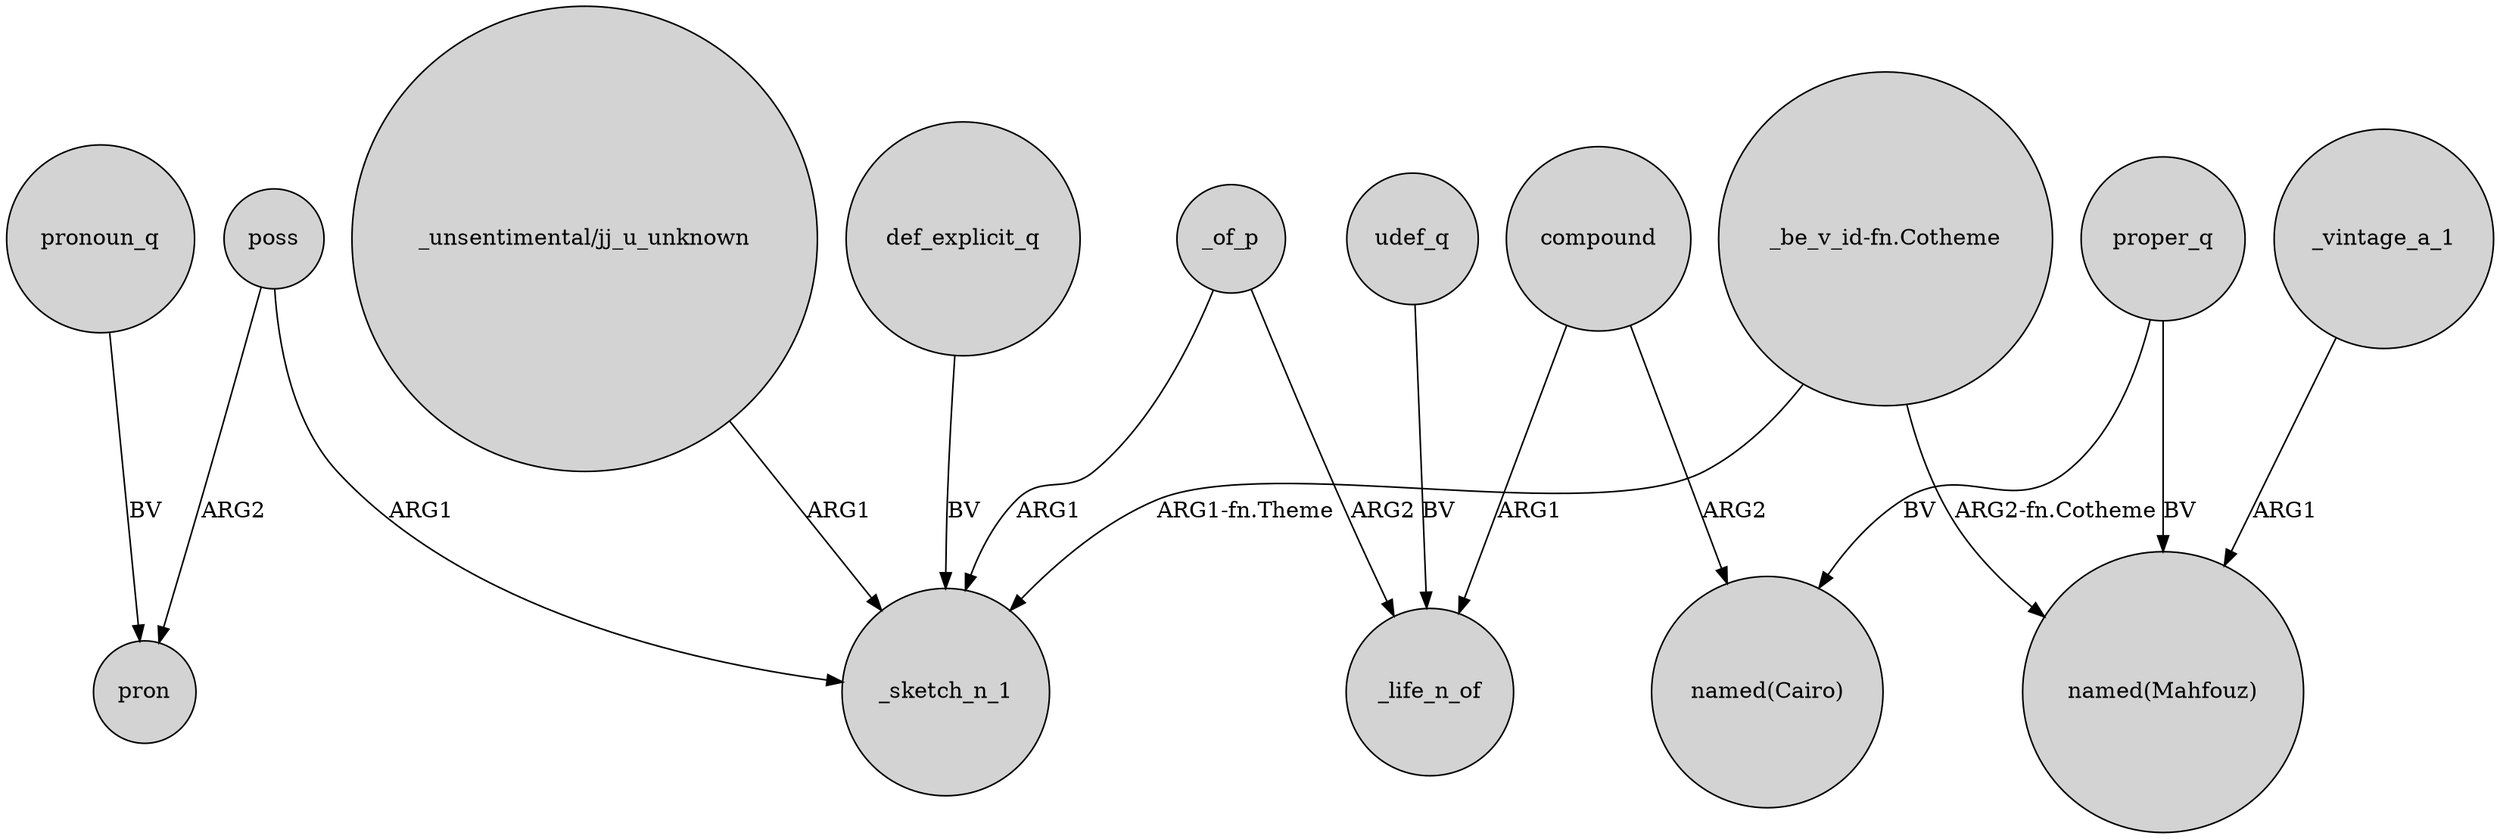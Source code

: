 digraph {
	node [shape=circle style=filled]
	"_be_v_id-fn.Cotheme" -> _sketch_n_1 [label="ARG1-fn.Theme"]
	"_be_v_id-fn.Cotheme" -> "named(Mahfouz)" [label="ARG2-fn.Cotheme"]
	poss -> _sketch_n_1 [label=ARG1]
	_of_p -> _life_n_of [label=ARG2]
	compound -> "named(Cairo)" [label=ARG2]
	udef_q -> _life_n_of [label=BV]
	"_unsentimental/jj_u_unknown" -> _sketch_n_1 [label=ARG1]
	_of_p -> _sketch_n_1 [label=ARG1]
	proper_q -> "named(Cairo)" [label=BV]
	pronoun_q -> pron [label=BV]
	_vintage_a_1 -> "named(Mahfouz)" [label=ARG1]
	compound -> _life_n_of [label=ARG1]
	def_explicit_q -> _sketch_n_1 [label=BV]
	poss -> pron [label=ARG2]
	proper_q -> "named(Mahfouz)" [label=BV]
}
